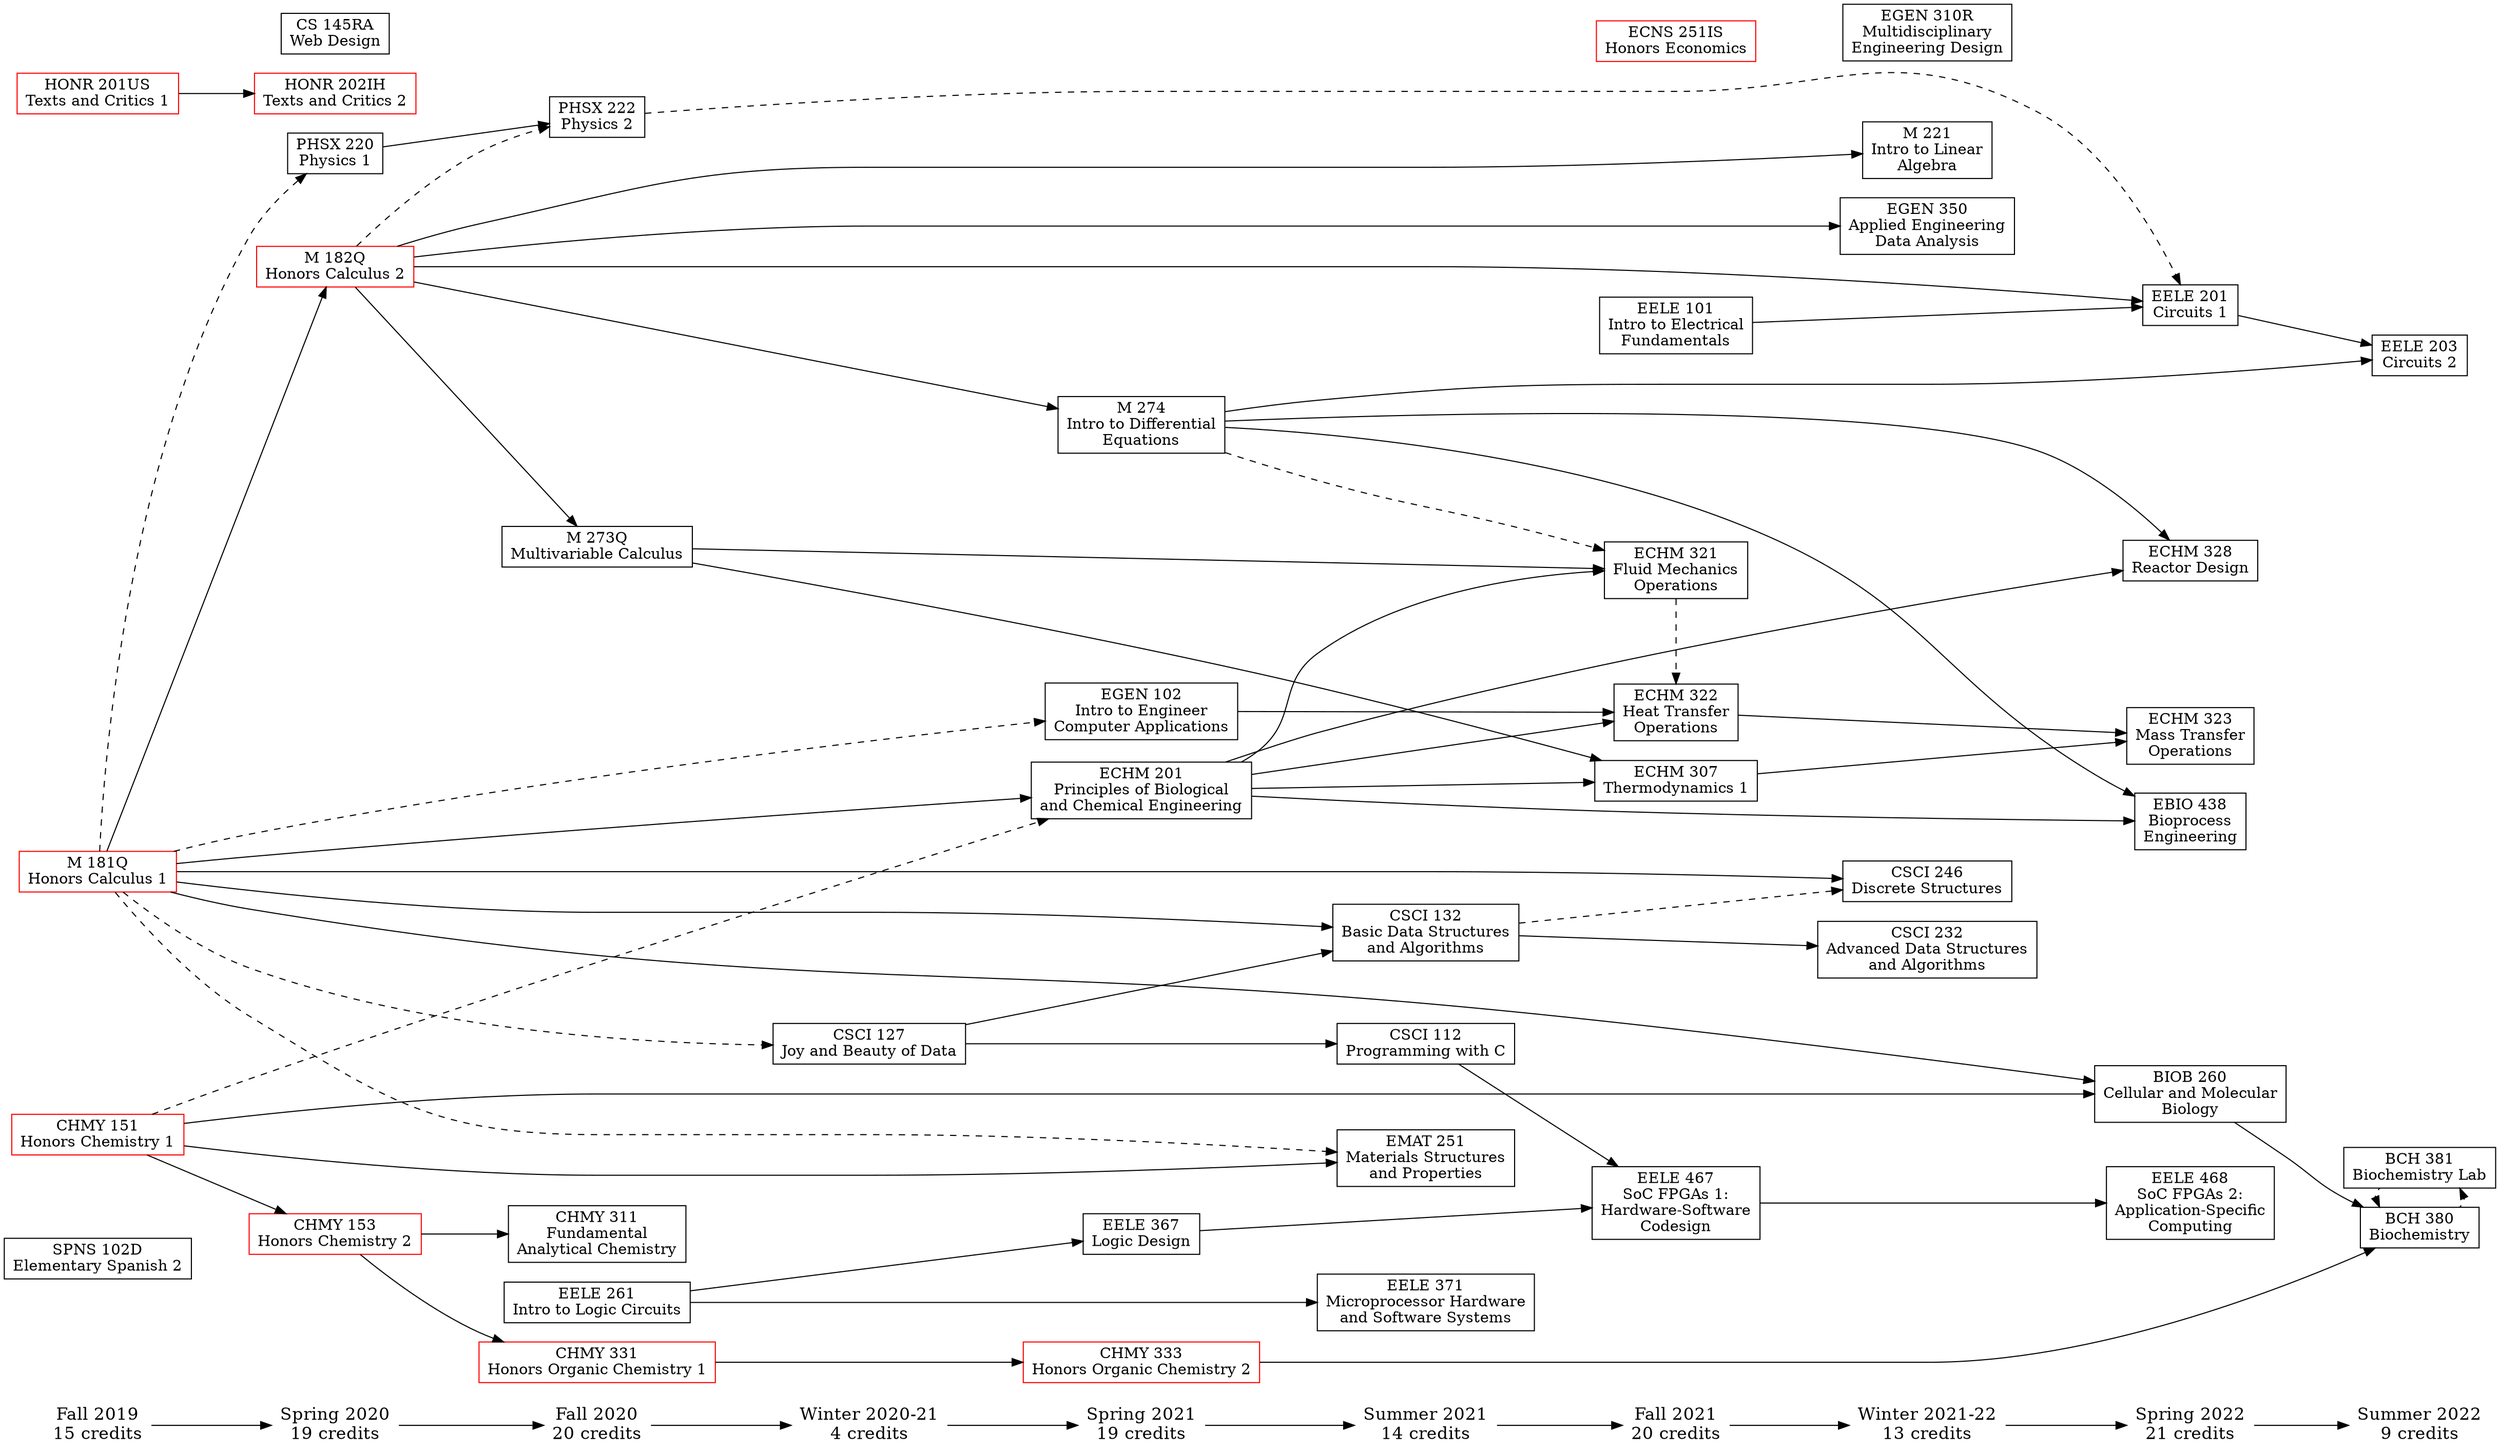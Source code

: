 digraph potential {
    ranksep=.75; rankdir=LR;

    {node [shape=plaintext,fontsize=16];
        "Fall 2019" -> "Spring 2020" -> "Fall 2020" -> "Winter 2020-21"
        -> "Spring 2021" -> "Summer 2021" -> "Fall 2021" -> "Winter 2021-22"
        -> "Spring 2022" -> "Summer 2022";
    }

    "Fall 2019" [label="\N\n15 credits"]
    "Spring 2020" [label="\N\n19 credits"]
    "Fall 2020" [label="\N\n20 credits"]
    "Winter 2020-21" [label="\N\n4 credits"]
    "Spring 2021" [label="\N\n19 credits"]
    "Summer 2021" [label="\N\n14 credits"]
    "Fall 2021" [label="\N\n20 credits"]
    "Winter 2021-22" [label="\N\n13 credits"]
    "Spring 2022" [label="\N\n21 credits"]
    "Summer 2022" [label="\N\n9 credits"]

    {node [shape=box];
        { rank = same; "Fall 2019"; "SPNS 102D"; "M 181Q"; "HONR 201US"; "CHMY 151"; }
        { rank = same; "Spring 2020"; "PHSX 220"; "M 182Q"; "HONR 202IH"; "CS 145RA"; "CHMY 153"; }
        { rank = same; "Fall 2020"; "PHSX 222"; "M 273Q"; "EELE 261"; "CHMY 331"; "CHMY 311"; }
        { rank = same; "Winter 2020-21"; "CSCI 127"; }
        { rank = same; "Spring 2021"; "M 274"; "EGEN 102"; "EELE 367"; "ECHM 201"; "CHMY 333"; }
        { rank = same; "Summer 2021"; "EMAT 251"; "EELE 371"; "CSCI 132"; "CSCI 112"; }
        { rank = same; "Fall 2021"; "EELE 467"; "EELE 101"; "ECNS 251IS"; "ECHM 322"; "ECHM 321"; "ECHM 307"; }
        { rank = same; "Winter 2021-22"; "M 221"; "EGEN 350"; "EGEN 310R"; "CSCI 246"; "CSCI 232"; }
        { rank = same; "Spring 2022"; "EELE 468"; "EELE 201"; "ECHM 328"; "ECHM 323"; "EBIO 438"; "BIOB 260"; }
        { rank = same; "Summer 2022"; "EELE 203"; "BCH 381"; "BCH 380"; }
    }

    // Honors classes
    "CHMY 151"   [color=red]
    "CHMY 153"   [color=red]
    "CHMY 331"   [color=red]
    "CHMY 333"   [color=red]
    "HONR 201US" [color=red]
    "HONR 202IH" [color=red]
    "M 181Q"     [color=red]
    "M 182Q"     [color=red]
    "ECNS 251IS" [color=red]

    // Course labels

    // Fall 2019
    "CHMY 151"   [label="\N\nHonors Chemistry 1"]
    "HONR 201US" [label="\N\nTexts and Critics 1"]
    "M 181Q"     [label="\N\nHonors Calculus 1"]
    "SPNS 102D"  [label="\N\nElementary Spanish 2"]

    // Spring 2020
    "CHMY 153"   [label="\N\nHonors Chemistry 2"]
    "CS 145RA"   [label="\N\nWeb Design"]
    "HONR 202IH" [label="\N\nTexts and Critics 2"]
    "M 182Q"     [label="\N\nHonors Calculus 2"]
    "PHSX 220"   [label="\N\nPhysics 1"]

    // Fall 2020
    "CHMY 311"   [label="\N\nFundamental\nAnalytical Chemistry"]
    "CHMY 331"   [label="\N\nHonors Organic Chemistry 1"]
    "EELE 261"   [label="\N\nIntro to Logic Circuits"]
    "M 273Q"     [label="\N\nMultivariable Calculus"]
    "PHSX 222"   [label="\N\nPhysics 2"]

    // Winter 2020-21
    "CSCI 127"   [label="\N\nJoy and Beauty of Data"]

    // Spring 2021
    "CHMY 333"   [label="\N\nHonors Organic Chemistry 2"]
    "ECHM 201"   [label="\N\nPrinciples of Biological\nand Chemical Engineering"]
    "EELE 367"   [label="\N\nLogic Design"]
    "EGEN 102"   [label="\N\nIntro to Engineer\nComputer Applications"]
    "M 274"      [label="\N\nIntro to Differential\nEquations"]

    // Summer 2021
    "CSCI 112"   [label="\N\nProgramming with C"]
    "CSCI 132"   [label="\N\nBasic Data Structures\nand Algorithms"]
    "EELE 371"   [label="\N\nMicroprocessor Hardware\nand Software Systems"]
    "EMAT 251"   [label="\N\nMaterials Structures\nand Properties"]

    // Fall 2021
    "ECHM 307"   [label="\N\nThermodynamics 1"]
    "ECHM 321"   [label="\N\nFluid Mechanics\nOperations"]
    "ECHM 322"   [label="\N\nHeat Transfer\nOperations"]
    "ECNS 251IS" [label="\N\nHonors Economics"]
    "EELE 101"   [label="\N\nIntro to Electrical\nFundamentals"]
    "EELE 467"   [label="\N\nSoC FPGAs 1:\nHardware-Software\nCodesign"]

    // Winter 2021-22
    "CSCI 232"   [label="\N\nAdvanced Data Structures\nand Algorithms"]
    "CSCI 246"   [label="\N\nDiscrete Structures"]
    "EGEN 310R"  [label="\N\nMultidisciplinary\nEngineering Design"]
    "EGEN 350"   [label="\N\nApplied Engineering\nData Analysis"]
    "M 221"      [label="\N\nIntro to Linear\nAlgebra"]

    // Spring 2022
    "BIOB 260"   [label="\N\nCellular and Molecular\nBiology"]
    "EBIO 438"   [label="\N\nBioprocess\nEngineering"]
    "ECHM 323"   [label="\N\nMass Transfer\nOperations"]
    "ECHM 328"   [label="\N\nReactor Design"]
    "EELE 201"   [label="\N\nCircuits 1"]
    "EELE 468"   [label="\N\nSoC FPGAs 2:\nApplication-Specific\nComputing"]

    // Summer 2022
    "BCH 380"   [label="\N\nBiochemistry"]
    "BCH 381"   [label="\N\nBiochemistry Lab"]
    "EELE 203"  [label="\N\nCircuits 2"]

    // Course pre- & co- requisites

    // Spring 2020
    "CHMY 151" -> "CHMY 153";
    "HONR 201US" -> "HONR 202IH";
    "M 181Q" -> "M 182Q";
    "M 181Q" -> "PHSX 220" [style=dashed];

    // Fall 2020
    "CHMY 153" -> { "CHMY 311" "CHMY 331" };
    "M 182Q" -> "M 273Q";
    "M 182Q" -> "PHSX 222" [style=dashed];
    "PHSX 220" -> "PHSX 222";

    // Winter 2020-21
    "M 181Q" -> "CSCI 127" [style=dashed];

    // Spring 2021
    "CHMY 151" -> "ECHM 201" [style=dashed];
    "CHMY 331" -> "CHMY 333";
    "EELE 261" -> "EELE 367";
    "M 181Q" -> "ECHM 201";
    "M 181Q" -> "EGEN 102" [style=dashed];
    "M 182Q" -> "M 274";

    // Summer 2021
    "CHMY 151" -> "EMAT 251";
    "CSCI 127" -> { "CSCI 112" "CSCI 132" };
    "EELE 261" -> "EELE 371";
    "M 181Q" -> "CSCI 132";
    "M 181Q" -> "EMAT 251" [style=dashed];

    // Fall 2021
    "CSCI 112" -> "EELE 467";
    "ECHM 201" -> { "ECHM 307" "ECHM 321" "ECHM 322" };
    "ECHM 321" -> "ECHM 322" [style=dashed];
    "EELE 367" -> "EELE 467";
    "EGEN 102" -> "ECHM 322";
    "M 273Q" -> { "ECHM 307" "ECHM 321" };
    "M 274" -> "ECHM 321" [style=dashed];

    // Winter 2021-22
    "CSCI 132" -> "CSCI 232";
    "M 181Q" -> "CSCI 246";
    "CSCI 132" -> "CSCI 246" [style=dashed];
    "M 182Q" -> { "EGEN 350" "M 221" };

    // Spring 2022
    { "CHMY 151" "M 181Q" } -> "BIOB 260";
    { "ECHM 201" "M 274" } -> { "EBIO 438" "ECHM 328" };
    { "ECHM 307" "ECHM 322" } -> "ECHM 323";
    { "EELE 101" "M 182Q" } -> "EELE 201";
    "PHSX 222" -> "EELE 201" [style=dashed];
    "EELE 467" -> "EELE 468";

    // Summer 2022
    { "BIOB 260" "CHMY 333" } -> "BCH 380";
    "BCH 380" -> "BCH 381" [style=dotted];
    "BCH 381" -> "BCH 380" [style=dotted];
    { "EELE 201" "M 274" } -> "EELE 203";
}
